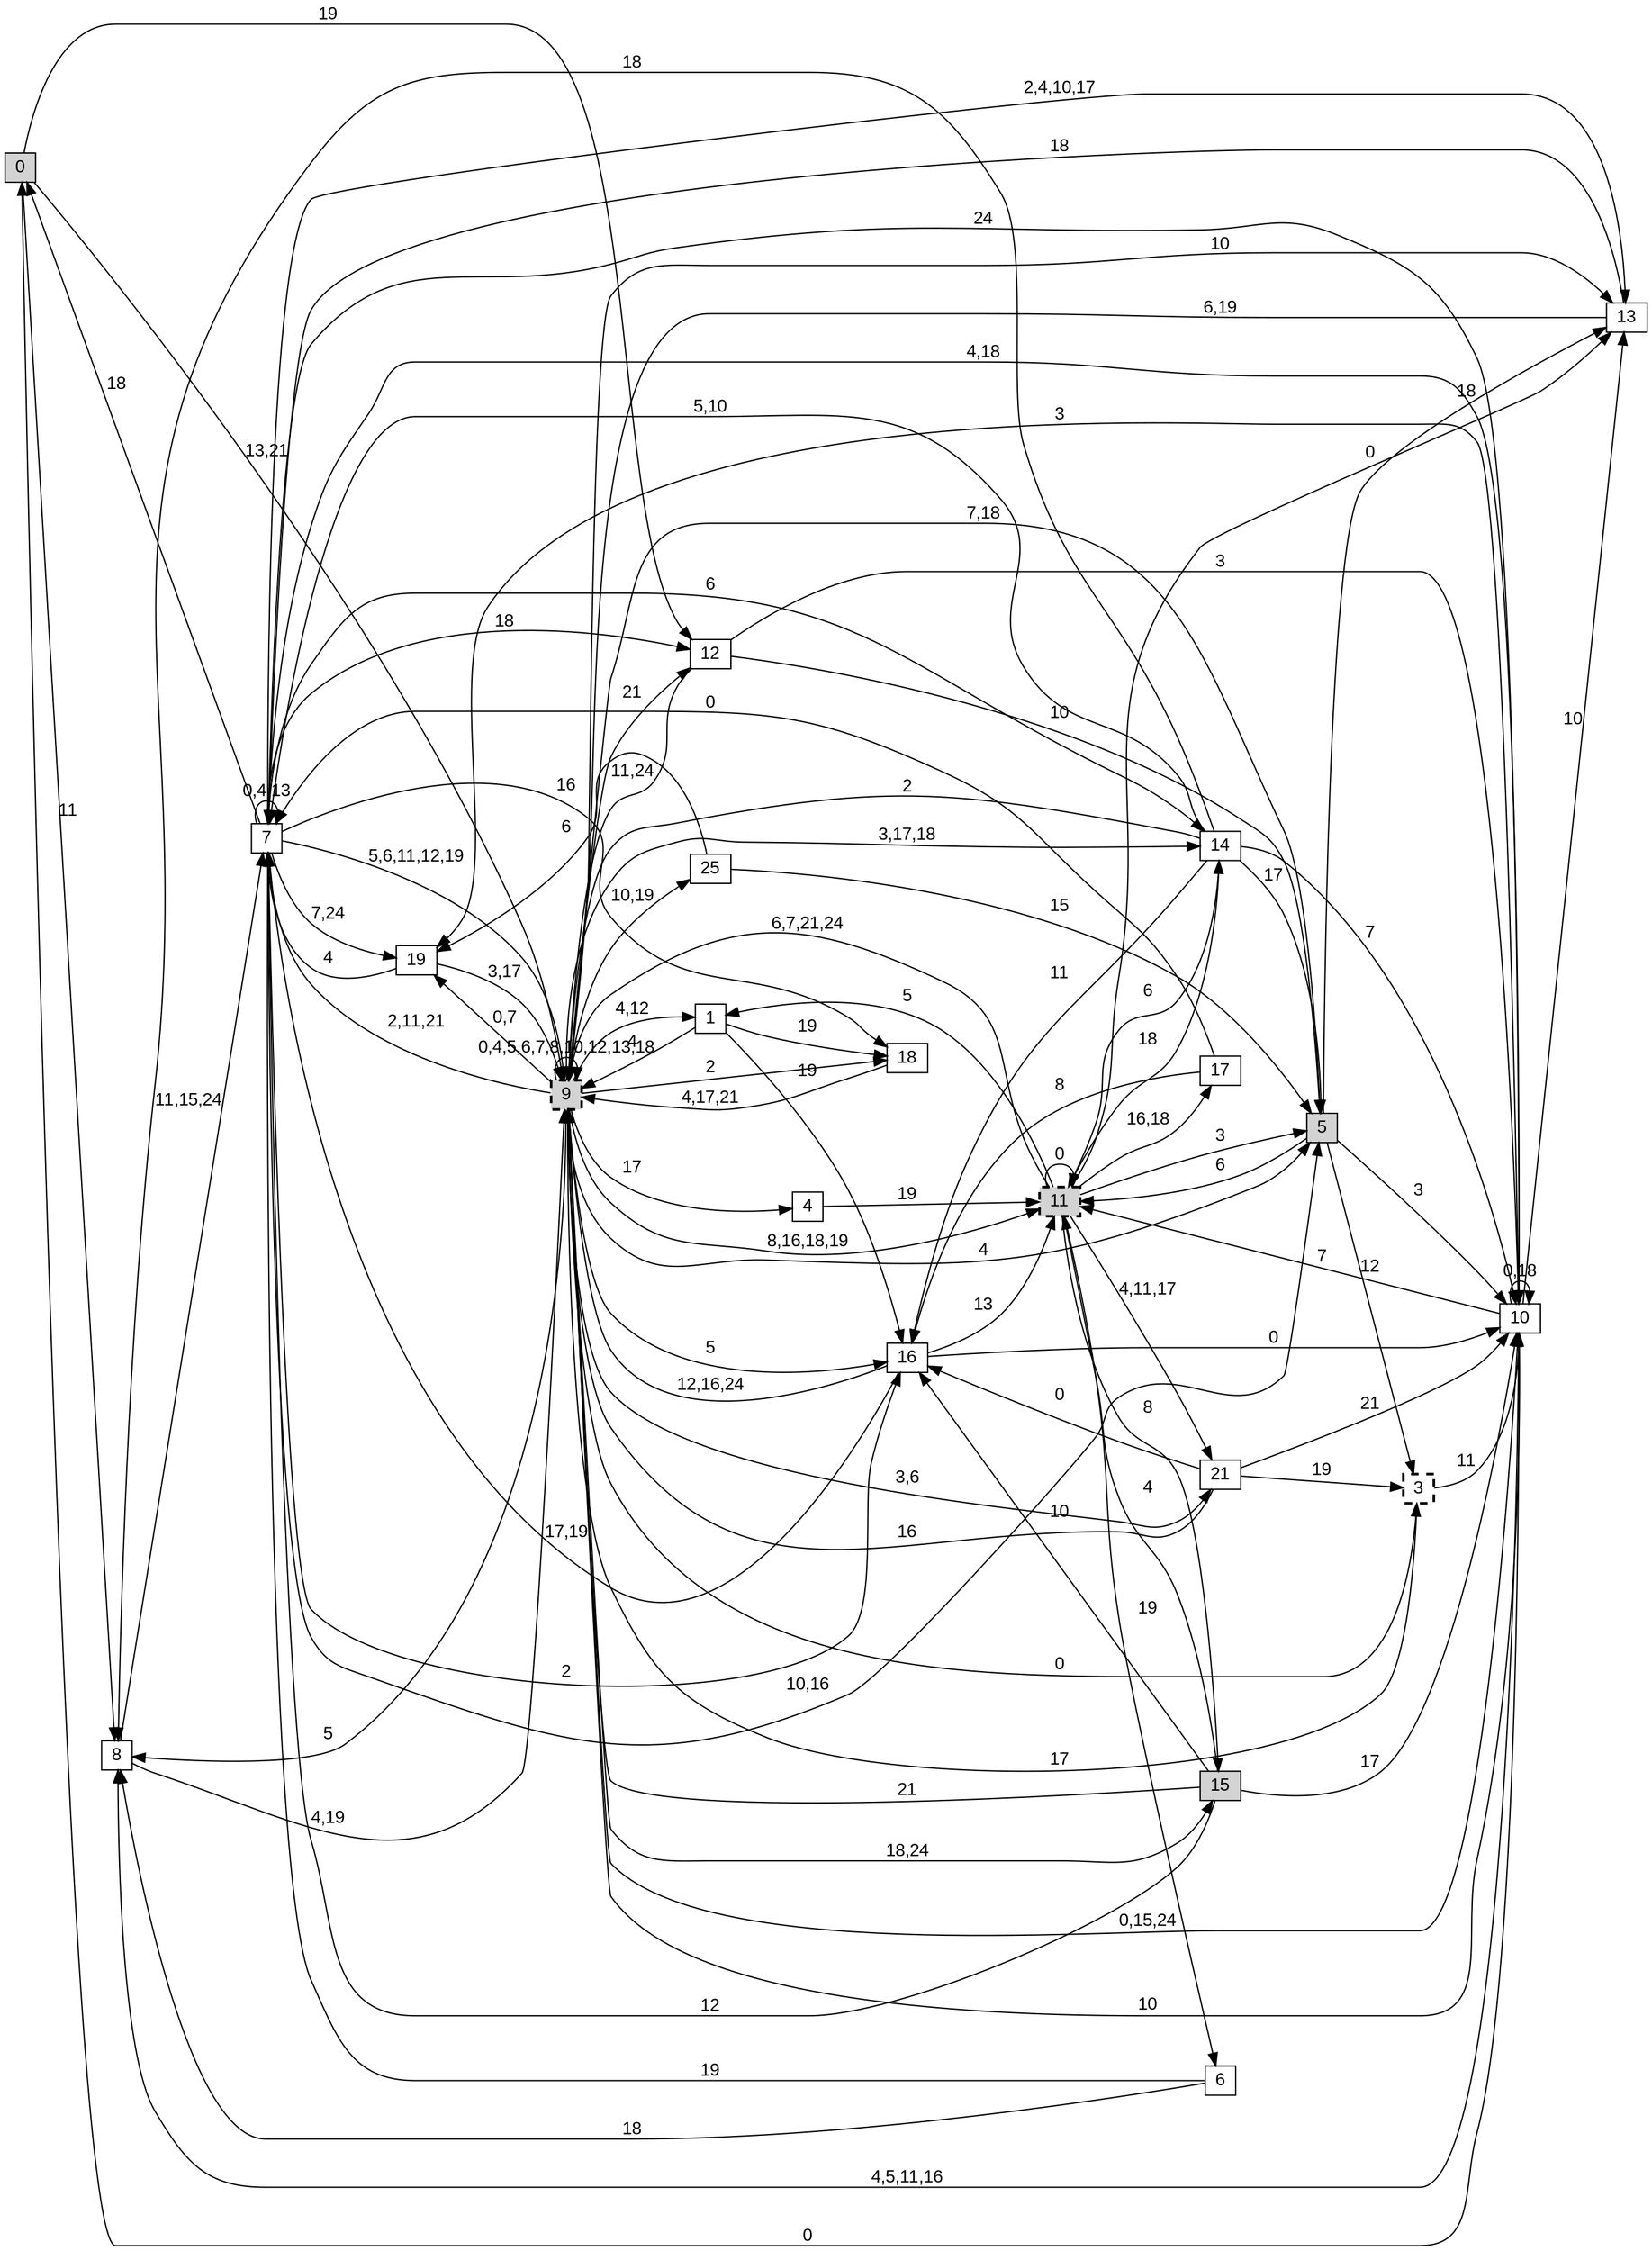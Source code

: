 digraph "NDFA" {
  rankdir=LR
  node [shape=box width=0.1 height=0.1 fontname=Arial]
  edge [fontname=Arial]
/* Estados */
 s0 [label="0" style="filled"] /* I:1 F:0 D:0 */
 s1 [label="1" ] /* I:0 F:0 D:0 */
 s3 [label="3" style="bold,dashed"] /* I:0 F:1 D:0 */
 s4 [label="4" ] /* I:0 F:0 D:0 */
 s5 [label="5" style="filled"] /* I:1 F:0 D:0 */
 s6 [label="6" ] /* I:0 F:0 D:0 */
 s7 [label="7" ] /* I:0 F:0 D:0 */
 s8 [label="8" ] /* I:0 F:0 D:0 */
 s9 [label="9" style="filled,bold,dashed"] /* I:1 F:1 D:0 */
 s10 [label="10" ] /* I:0 F:0 D:0 */
 s11 [label="11" style="filled,bold,dashed"] /* I:1 F:1 D:0 */
 s12 [label="12" ] /* I:0 F:0 D:0 */
 s13 [label="13" ] /* I:0 F:0 D:0 */
 s14 [label="14" ] /* I:0 F:0 D:0 */
 s15 [label="15" style="filled"] /* I:1 F:0 D:0 */
 s16 [label="16" ] /* I:0 F:0 D:0 */
 s17 [label="17" ] /* I:0 F:0 D:0 */
 s18 [label="18" ] /* I:0 F:0 D:0 */
 s19 [label="19" ] /* I:0 F:0 D:0 */
 s21 [label="21" ] /* I:0 F:0 D:0 */
 s25 [label="25" ] /* I:0 F:0 D:0 */
/* Transiciones */
  s0 -> s8 [label="11"]
  s0 -> s9 [label="13,21"]
  s0 -> s12 [label="19"]
  s1 -> s9 [label="4"]
  s1 -> s16 [label="19"]
  s1 -> s18 [label="19"]
  s3 -> s9 [label="17"]
  s3 -> s10 [label="11"]
  s4 -> s11 [label="19"]
  s5 -> s3 [label="12"]
  s5 -> s9 [label="7,18"]
  s5 -> s10 [label="3"]
  s5 -> s11 [label="6"]
  s5 -> s13 [label="18"]
  s6 -> s7 [label="19"]
  s6 -> s8 [label="18"]
  s7 -> s0 [label="18"]
  s7 -> s5 [label="10,16"]
  s7 -> s7 [label="0,4,13"]
  s7 -> s9 [label="5,6,11,12,19"]
  s7 -> s10 [label="24"]
  s7 -> s12 [label="18"]
  s7 -> s13 [label="2,4,10,17"]
  s7 -> s14 [label="6"]
  s7 -> s16 [label="2"]
  s7 -> s18 [label="16"]
  s7 -> s19 [label="7,24"]
  s8 -> s7 [label="11,15,24"]
  s8 -> s9 [label="4,19"]
  s9 -> s1 [label="4,12"]
  s9 -> s3 [label="0"]
  s9 -> s4 [label="17"]
  s9 -> s5 [label="4"]
  s9 -> s7 [label="2,11,21"]
  s9 -> s8 [label="5"]
  s9 -> s9 [label="0,4,5,6,7,8,10,12,13,18"]
  s9 -> s10 [label="0,15,24"]
  s9 -> s11 [label="8,16,18,19"]
  s9 -> s12 [label="21"]
  s9 -> s13 [label="10"]
  s9 -> s14 [label="3,17,18"]
  s9 -> s15 [label="18,24"]
  s9 -> s16 [label="5"]
  s9 -> s18 [label="2"]
  s9 -> s19 [label="0,7"]
  s9 -> s21 [label="3,6"]
  s9 -> s25 [label="10,19"]
  s10 -> s0 [label="0"]
  s10 -> s7 [label="4,18"]
  s10 -> s8 [label="4,5,11,16"]
  s10 -> s9 [label="10"]
  s10 -> s10 [label="0,18"]
  s10 -> s11 [label="7"]
  s10 -> s13 [label="10"]
  s10 -> s19 [label="3"]
  s11 -> s1 [label="5"]
  s11 -> s5 [label="3"]
  s11 -> s6 [label="19"]
  s11 -> s9 [label="6,7,21,24"]
  s11 -> s11 [label="0"]
  s11 -> s13 [label="0"]
  s11 -> s14 [label="18"]
  s11 -> s15 [label="8"]
  s11 -> s17 [label="16,18"]
  s11 -> s21 [label="4,11,17"]
  s12 -> s5 [label="10"]
  s12 -> s9 [label="11,24"]
  s12 -> s10 [label="3"]
  s13 -> s7 [label="18"]
  s13 -> s9 [label="6,19"]
  s14 -> s5 [label="17"]
  s14 -> s7 [label="5,10"]
  s14 -> s8 [label="18"]
  s14 -> s9 [label="2"]
  s14 -> s10 [label="7"]
  s14 -> s11 [label="6"]
  s14 -> s16 [label="11"]
  s15 -> s7 [label="12"]
  s15 -> s9 [label="21"]
  s15 -> s10 [label="17"]
  s15 -> s11 [label="4"]
  s15 -> s16 [label="10"]
  s16 -> s7 [label="17,19"]
  s16 -> s9 [label="12,16,24"]
  s16 -> s10 [label="0"]
  s16 -> s11 [label="13"]
  s17 -> s7 [label="0"]
  s17 -> s16 [label="8"]
  s18 -> s9 [label="4,17,21"]
  s19 -> s7 [label="4"]
  s19 -> s9 [label="3,17"]
  s21 -> s3 [label="19"]
  s21 -> s9 [label="16"]
  s21 -> s10 [label="21"]
  s21 -> s16 [label="0"]
  s25 -> s5 [label="15"]
  s25 -> s19 [label="6"]
}
